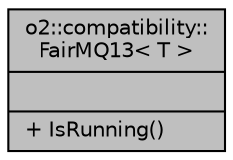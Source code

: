 digraph "o2::compatibility::FairMQ13&lt; T &gt;"
{
 // INTERACTIVE_SVG=YES
  bgcolor="transparent";
  edge [fontname="Helvetica",fontsize="10",labelfontname="Helvetica",labelfontsize="10"];
  node [fontname="Helvetica",fontsize="10",shape=record];
  Node1 [label="{o2::compatibility::\lFairMQ13\< T \>\n||+ IsRunning()\l}",height=0.2,width=0.4,color="black", fillcolor="grey75", style="filled", fontcolor="black"];
}
